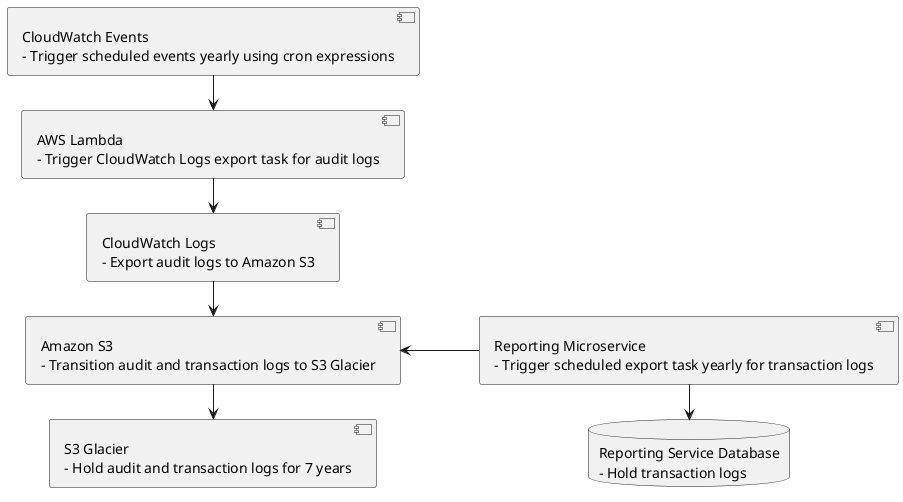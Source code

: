 @startuml
left to right direction
component Events [
  CloudWatch Events
  - Trigger scheduled events yearly using cron expressions
]
component Lambda [
  AWS Lambda
  - Trigger CloudWatch Logs export task for audit logs
]
component Logs [
  CloudWatch Logs
  - Export audit logs to Amazon S3
]
component Bucket [
  Amazon S3
  - Transition audit and transaction logs to S3 Glacier
]
component Glacier [
  S3 Glacier
  - Hold audit and transaction logs for 7 years
]
component Service [
  Reporting Microservice
  - Trigger scheduled export task yearly for transaction logs
]
database Database [
  Reporting Service Database
  - Hold transaction logs
]
Events -right-> Lambda
Lambda -right-> Logs
Logs -right-> Bucket
Bucket -right-> Glacier
Service -right-> Database
Service -up-> Bucket
@enduml